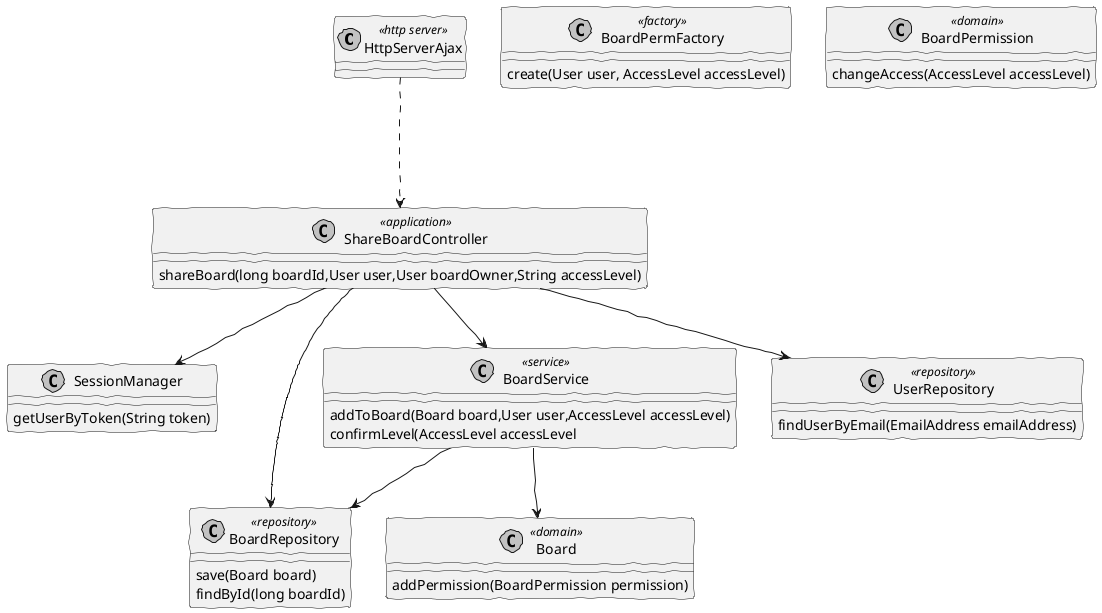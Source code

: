 @startuml
'http://plantuml.com/skinparam.html
skinparam handwritten true
skinparam monochrome true
skinparam packageStyle rect
skinparam defaultFontName FG Virgil
skinparam shadowing false


class HttpServerAjax <<http server>>
class SessionManager{
getUserByToken(String token)
}
class ShareBoardController <<application>>{
shareBoard(long boardId,User user,User boardOwner,String accessLevel)
}
class BoardService <<service>>{
addToBoard(Board board,User user,AccessLevel accessLevel)
confirmLevel(AccessLevel accessLevel
}
class BoardRepository <<repository>>{
save(Board board)
findById(long boardId)
}
class UserRepository <<repository>>{
findUserByEmail(EmailAddress emailAddress)
}
class Board <<domain>>{
addPermission(BoardPermission permission)
}
class BoardPermFactory<<factory>>{
create(User user, AccessLevel accessLevel)
}
class BoardPermission<<domain>>{
changeAccess(AccessLevel accessLevel)
}
HttpServerAjax -.-> ShareBoardController

ShareBoardController --> BoardService
ShareBoardController --> BoardRepository
ShareBoardController-->SessionManager
ShareBoardController --> UserRepository

BoardService --> BoardRepository
BoardService --> Board


@enduml